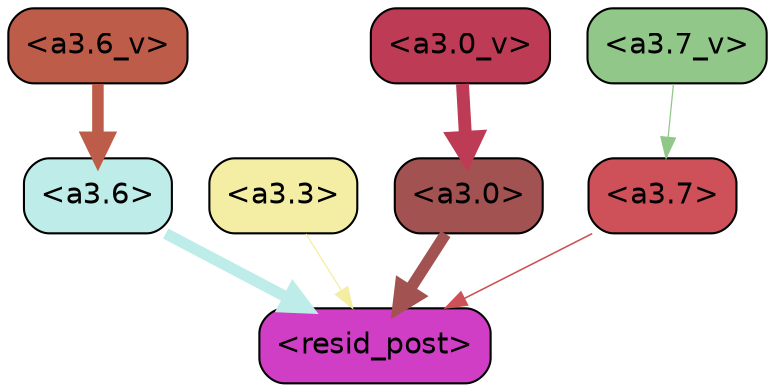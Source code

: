 strict digraph "" {
	graph [bgcolor=transparent,
		layout=dot,
		overlap=false,
		splines=true
	];
	"<a3.7>"	[color=black,
		fillcolor="#ce5058",
		fontname=Helvetica,
		shape=box,
		style="filled, rounded"];
	"<resid_post>"	[color=black,
		fillcolor="#d03ec5",
		fontname=Helvetica,
		shape=box,
		style="filled, rounded"];
	"<a3.7>" -> "<resid_post>"	[color="#ce5058",
		penwidth=0.7595263123512268];
	"<a3.6>"	[color=black,
		fillcolor="#beede9",
		fontname=Helvetica,
		shape=box,
		style="filled, rounded"];
	"<a3.6>" -> "<resid_post>"	[color="#beede9",
		penwidth=5.40013587474823];
	"<a3.3>"	[color=black,
		fillcolor="#f4eea4",
		fontname=Helvetica,
		shape=box,
		style="filled, rounded"];
	"<a3.3>" -> "<resid_post>"	[color="#f4eea4",
		penwidth=0.6];
	"<a3.0>"	[color=black,
		fillcolor="#a25250",
		fontname=Helvetica,
		shape=box,
		style="filled, rounded"];
	"<a3.0>" -> "<resid_post>"	[color="#a25250",
		penwidth=5.540827631950378];
	"<a3.7_v>"	[color=black,
		fillcolor="#91c788",
		fontname=Helvetica,
		shape=box,
		style="filled, rounded"];
	"<a3.7_v>" -> "<a3.7>"	[color="#91c788",
		penwidth=0.6];
	"<a3.6_v>"	[color=black,
		fillcolor="#bd5c48",
		fontname=Helvetica,
		shape=box,
		style="filled, rounded"];
	"<a3.6_v>" -> "<a3.6>"	[color="#bd5c48",
		penwidth=5.522058844566345];
	"<a3.0_v>"	[color=black,
		fillcolor="#be3b55",
		fontname=Helvetica,
		shape=box,
		style="filled, rounded"];
	"<a3.0_v>" -> "<a3.0>"	[color="#be3b55",
		penwidth=6.184832274913788];
}
